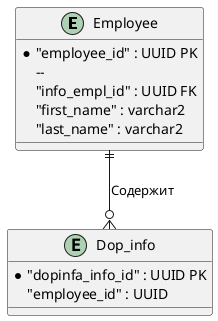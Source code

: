 @startuml

entity "Employee" {
    *"employee_id" : UUID PK
    -- 
    "info_empl_id" : UUID FK
    "first_name" : varchar2
    "last_name" : varchar2
}

entity "Dop_info" {
    *"dopinfa_info_id" : UUID PK
    "employee_id" : UUID 
}

' Relationship
Employee ||--o{ Dop_info : Содержит


@enduml